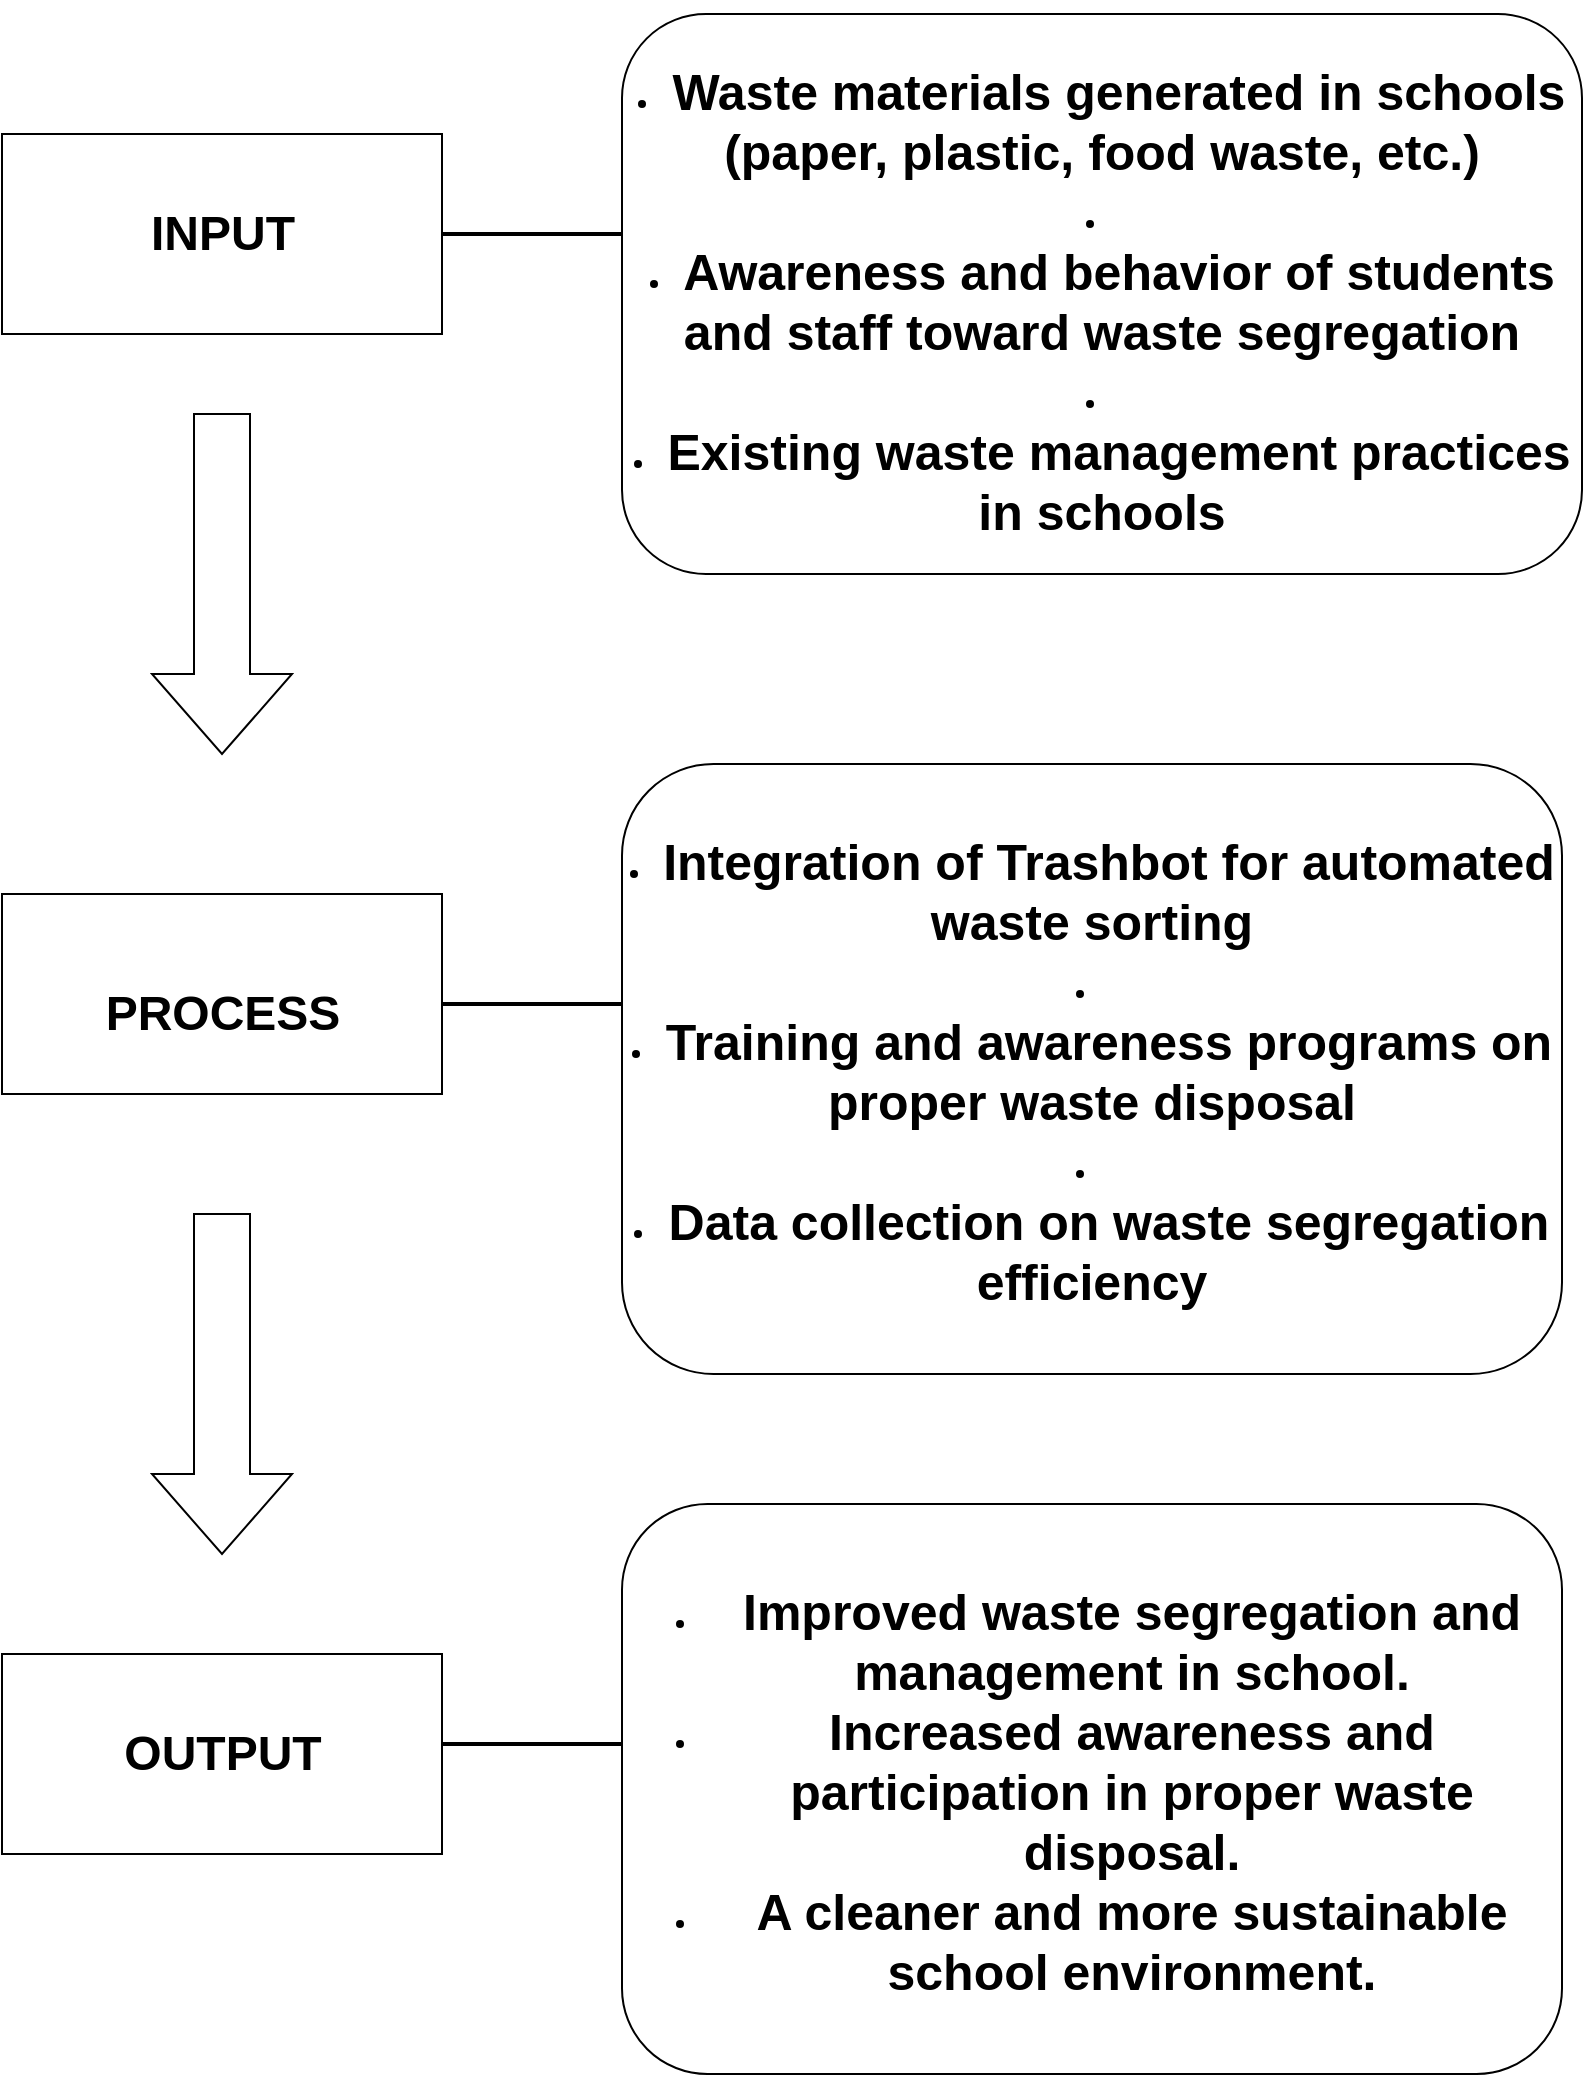 <mxfile version="26.0.16">
  <diagram name="Page-1" id="_OBY0l_fAxPQ2nxZ6DaI">
    <mxGraphModel dx="1760" dy="868" grid="1" gridSize="10" guides="1" tooltips="1" connect="1" arrows="1" fold="1" page="1" pageScale="1" pageWidth="850" pageHeight="1100" math="0" shadow="0">
      <root>
        <mxCell id="0" />
        <mxCell id="1" parent="0" />
        <mxCell id="0i3dLvMc-M2TmBxBcZuS-24" value="" style="line;strokeWidth=2;html=1;" vertex="1" parent="1">
          <mxGeometry x="200" y="920" width="160" height="10" as="geometry" />
        </mxCell>
        <mxCell id="0i3dLvMc-M2TmBxBcZuS-23" value="" style="line;strokeWidth=2;html=1;" vertex="1" parent="1">
          <mxGeometry x="210" y="550" width="160" height="10" as="geometry" />
        </mxCell>
        <mxCell id="0i3dLvMc-M2TmBxBcZuS-22" value="" style="line;strokeWidth=2;html=1;" vertex="1" parent="1">
          <mxGeometry x="200" y="165" width="160" height="10" as="geometry" />
        </mxCell>
        <mxCell id="0i3dLvMc-M2TmBxBcZuS-1" value="" style="rounded=0;whiteSpace=wrap;html=1;" vertex="1" parent="1">
          <mxGeometry x="30" y="120" width="220" height="100" as="geometry" />
        </mxCell>
        <mxCell id="0i3dLvMc-M2TmBxBcZuS-3" value="" style="rounded=0;whiteSpace=wrap;html=1;" vertex="1" parent="1">
          <mxGeometry x="30" y="880" width="220" height="100" as="geometry" />
        </mxCell>
        <mxCell id="0i3dLvMc-M2TmBxBcZuS-2" value="" style="rounded=0;whiteSpace=wrap;html=1;" vertex="1" parent="1">
          <mxGeometry x="30" y="500" width="220" height="100" as="geometry" />
        </mxCell>
        <mxCell id="0i3dLvMc-M2TmBxBcZuS-7" value="INPUT" style="text;strokeColor=none;fillColor=none;html=1;fontSize=24;fontStyle=1;verticalAlign=middle;align=center;" vertex="1" parent="1">
          <mxGeometry x="30" y="140" width="220" height="60" as="geometry" />
        </mxCell>
        <mxCell id="0i3dLvMc-M2TmBxBcZuS-8" value="PROCESS" style="text;strokeColor=none;fillColor=none;html=1;fontSize=24;fontStyle=1;verticalAlign=middle;align=center;" vertex="1" parent="1">
          <mxGeometry x="90" y="540" width="100" height="40" as="geometry" />
        </mxCell>
        <mxCell id="0i3dLvMc-M2TmBxBcZuS-10" value="OUTPUT" style="text;strokeColor=none;fillColor=none;html=1;fontSize=24;fontStyle=1;verticalAlign=middle;align=center;" vertex="1" parent="1">
          <mxGeometry x="90" y="910" width="100" height="40" as="geometry" />
        </mxCell>
        <mxCell id="0i3dLvMc-M2TmBxBcZuS-13" value="&lt;b&gt;&lt;font style=&quot;font-size: 25px;&quot;&gt;&lt;br&gt;&lt;/font&gt;&lt;/b&gt;&lt;li data-end=&quot;1870&quot; data-start=&quot;1795&quot;&gt;&lt;b&gt;&lt;font style=&quot;font-size: 25px;&quot;&gt;Waste materials generated in schools (paper, plastic, food waste, etc.)&lt;/font&gt;&lt;/b&gt;&lt;/li&gt;&lt;li data-end=&quot;1947&quot; data-start=&quot;1874&quot;&gt;&lt;b&gt;&lt;font style=&quot;font-size: 25px;&quot;&gt;&lt;br&gt;&lt;/font&gt;&lt;/b&gt;&lt;/li&gt;&lt;li data-end=&quot;1947&quot; data-start=&quot;1874&quot;&gt;&lt;b&gt;&lt;font style=&quot;font-size: 25px;&quot;&gt;Awareness and behavior of students and staff toward waste segregation&lt;/font&gt;&lt;/b&gt;&lt;/li&gt;&lt;li data-end=&quot;2001&quot; data-start=&quot;1951&quot;&gt;&lt;b&gt;&lt;font style=&quot;font-size: 25px;&quot;&gt;&lt;br&gt;&lt;/font&gt;&lt;/b&gt;&lt;/li&gt;&lt;li data-end=&quot;2001&quot; data-start=&quot;1951&quot;&gt;&lt;b&gt;&lt;font style=&quot;font-size: 25px;&quot;&gt;Existing waste management practices in schools&lt;/font&gt;&lt;/b&gt;&lt;/li&gt;&lt;b&gt;&lt;font style=&quot;font-size: 19px;&quot;&gt;&lt;br&gt;&lt;/font&gt;&lt;/b&gt;" style="rounded=1;whiteSpace=wrap;html=1;" vertex="1" parent="1">
          <mxGeometry x="340" y="60" width="480" height="280" as="geometry" />
        </mxCell>
        <mxCell id="0i3dLvMc-M2TmBxBcZuS-16" value="" style="html=1;shadow=0;dashed=0;align=center;verticalAlign=middle;shape=mxgraph.arrows2.arrow;dy=0.6;dx=40;direction=south;notch=0;" vertex="1" parent="1">
          <mxGeometry x="105" y="260" width="70" height="170" as="geometry" />
        </mxCell>
        <mxCell id="0i3dLvMc-M2TmBxBcZuS-17" value="" style="html=1;shadow=0;dashed=0;align=center;verticalAlign=middle;shape=mxgraph.arrows2.arrow;dy=0.6;dx=40;direction=south;notch=0;" vertex="1" parent="1">
          <mxGeometry x="105" y="660" width="70" height="170" as="geometry" />
        </mxCell>
        <mxCell id="0i3dLvMc-M2TmBxBcZuS-19" value="&lt;b&gt;&lt;font style=&quot;font-size: 25px;&quot;&gt;&lt;br&gt;&lt;/font&gt;&lt;/b&gt;&lt;li data-end=&quot;2083&quot; data-start=&quot;2024&quot;&gt;&lt;b&gt;&lt;font style=&quot;font-size: 25px;&quot;&gt;Integration of &lt;span data-end=&quot;2053&quot; data-start=&quot;2041&quot;&gt;Trashbot&lt;/span&gt; for automated waste sorting&lt;/font&gt;&lt;/b&gt;&lt;/li&gt;&lt;li data-end=&quot;2147&quot; data-start=&quot;2087&quot;&gt;&lt;b&gt;&lt;font style=&quot;font-size: 25px;&quot;&gt;&lt;br&gt;&lt;/font&gt;&lt;/b&gt;&lt;/li&gt;&lt;li data-end=&quot;2147&quot; data-start=&quot;2087&quot;&gt;&lt;b&gt;&lt;font style=&quot;font-size: 25px;&quot;&gt;Training and awareness programs on proper waste disposal&lt;/font&gt;&lt;/b&gt;&lt;/li&gt;&lt;li data-end=&quot;2202&quot; data-start=&quot;2151&quot;&gt;&lt;b&gt;&lt;font style=&quot;font-size: 25px;&quot;&gt;&lt;br&gt;&lt;/font&gt;&lt;/b&gt;&lt;/li&gt;&lt;li data-end=&quot;2202&quot; data-start=&quot;2151&quot;&gt;&lt;b&gt;&lt;font style=&quot;font-size: 25px;&quot;&gt;Data collection on waste segregation efficiency&lt;/font&gt;&lt;/b&gt;&lt;/li&gt;&lt;b&gt;&lt;font style=&quot;font-size: 25px;&quot;&gt;&lt;br&gt;&lt;/font&gt;&lt;/b&gt;" style="rounded=1;whiteSpace=wrap;html=1;" vertex="1" parent="1">
          <mxGeometry x="340" y="435" width="470" height="305" as="geometry" />
        </mxCell>
        <mxCell id="0i3dLvMc-M2TmBxBcZuS-20" value="&lt;ul&gt;&lt;li&gt;&lt;b&gt;&lt;font style=&quot;font-size: 25px;&quot;&gt;Improved waste segregation and management in school.&lt;/font&gt;&lt;/b&gt;&lt;/li&gt;&lt;li&gt;&lt;b&gt;&lt;font style=&quot;font-size: 25px;&quot;&gt;Increased awareness and participation in proper waste disposal.&lt;/font&gt;&lt;/b&gt;&lt;/li&gt;&lt;li&gt;&lt;b&gt;&lt;font style=&quot;font-size: 25px;&quot;&gt;A cleaner and more sustainable school environment.&lt;/font&gt;&lt;/b&gt;&lt;/li&gt;&lt;/ul&gt;" style="rounded=1;whiteSpace=wrap;html=1;" vertex="1" parent="1">
          <mxGeometry x="340" y="805" width="470" height="285" as="geometry" />
        </mxCell>
      </root>
    </mxGraphModel>
  </diagram>
</mxfile>
